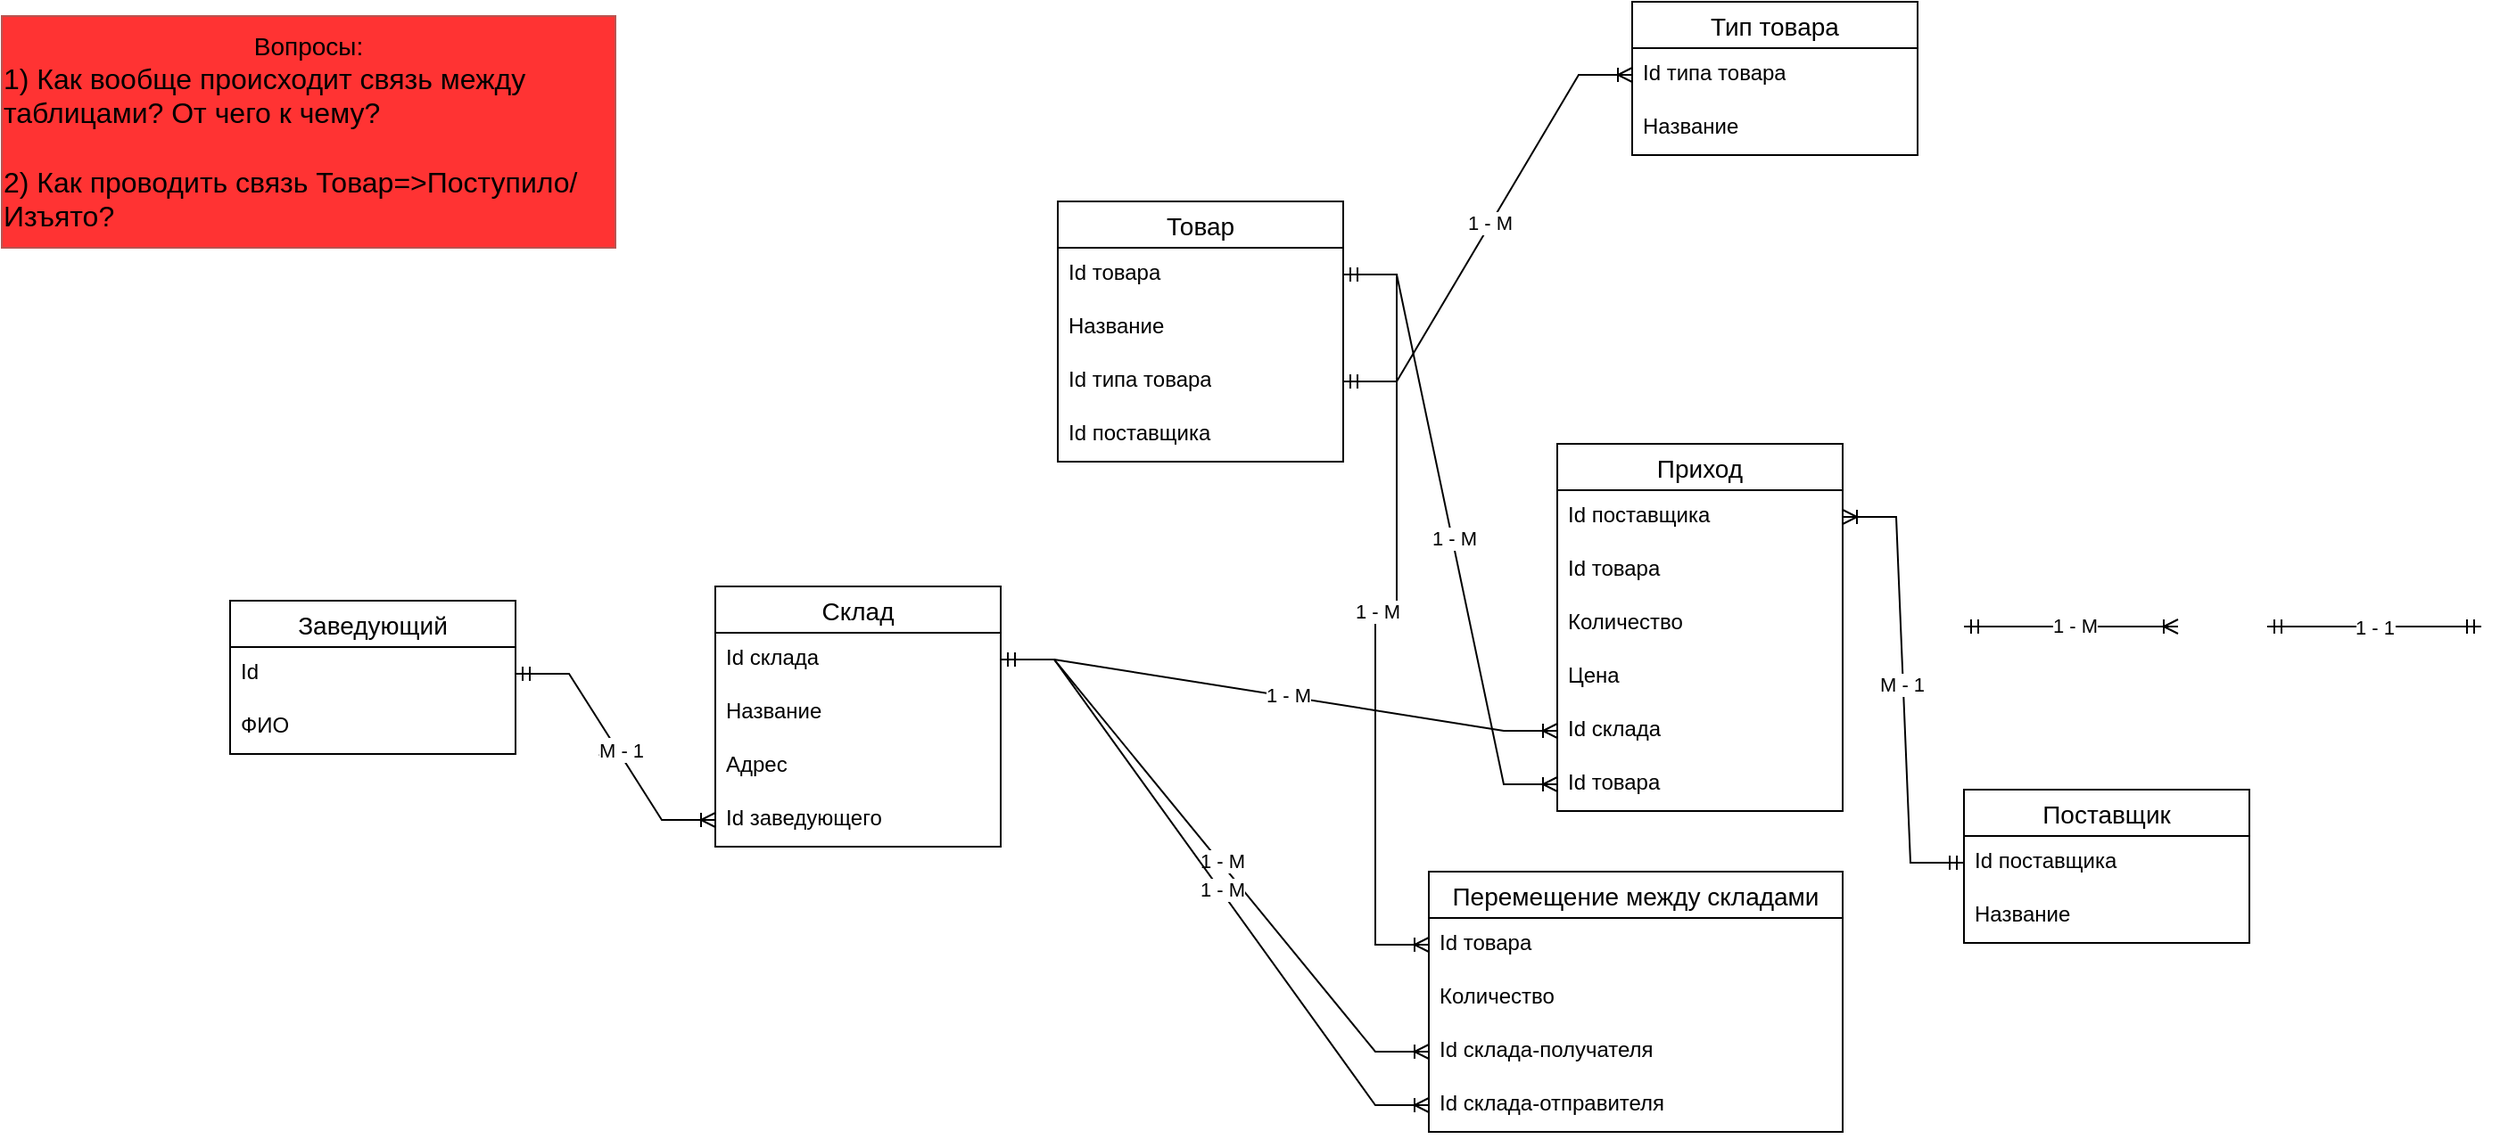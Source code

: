 <mxfile version="22.1.0" type="github">
  <diagram name="Страница — 1" id="AlQD9dn_6ychbjj3YRgS">
    <mxGraphModel dx="2034" dy="1270" grid="1" gridSize="8" guides="1" tooltips="1" connect="1" arrows="1" fold="1" page="0" pageScale="1" pageWidth="827" pageHeight="1169" math="0" shadow="0">
      <root>
        <mxCell id="0" />
        <mxCell id="1" parent="0" />
        <mxCell id="H5Gw2GcqrnRs7UVL64LK-2" value="&lt;div style=&quot;&quot;&gt;&lt;span style=&quot;background-color: initial;&quot;&gt;&lt;font style=&quot;font-size: 14px;&quot;&gt;Вопросы:&lt;/font&gt;&lt;/span&gt;&lt;/div&gt;&lt;div style=&quot;text-align: left;&quot;&gt;&lt;span style=&quot;background-color: initial;&quot;&gt;&lt;font size=&quot;3&quot;&gt;1) Как вообще происходит связь между таблицами? От чего к чему?&lt;/font&gt;&lt;/span&gt;&lt;/div&gt;&lt;div style=&quot;text-align: left;&quot;&gt;&lt;span style=&quot;background-color: initial;&quot;&gt;&lt;font size=&quot;3&quot;&gt;&lt;br&gt;&lt;/font&gt;&lt;/span&gt;&lt;/div&gt;&lt;div style=&quot;text-align: left;&quot;&gt;&lt;span style=&quot;background-color: initial;&quot;&gt;&lt;font size=&quot;3&quot;&gt;2) Как проводить связь Товар=&amp;gt;Поступило/Изъято?&lt;/font&gt;&lt;/span&gt;&lt;/div&gt;" style="shape=note;size=0;whiteSpace=wrap;html=1;align=center;fillColor=#FF3333;strokeColor=#b85450;" parent="1" vertex="1">
          <mxGeometry x="-864" y="-512" width="344" height="130" as="geometry" />
        </mxCell>
        <mxCell id="nbPrg2UbWxgXKM3_-ETi-1" value="Склад" style="swimlane;fontStyle=0;childLayout=stackLayout;horizontal=1;startSize=26;horizontalStack=0;resizeParent=1;resizeParentMax=0;resizeLast=0;collapsible=1;marginBottom=0;align=center;fontSize=14;" parent="1" vertex="1">
          <mxGeometry x="-464" y="-192" width="160" height="146" as="geometry" />
        </mxCell>
        <mxCell id="nbPrg2UbWxgXKM3_-ETi-3" value="Id склада" style="text;strokeColor=none;fillColor=none;spacingLeft=4;spacingRight=4;overflow=hidden;rotatable=0;points=[[0,0.5],[1,0.5]];portConstraint=eastwest;fontSize=12;whiteSpace=wrap;html=1;" parent="nbPrg2UbWxgXKM3_-ETi-1" vertex="1">
          <mxGeometry y="26" width="160" height="30" as="geometry" />
        </mxCell>
        <mxCell id="4pJKeoOyWDfOfZxOA-GY-5" value="Название" style="text;strokeColor=none;fillColor=none;spacingLeft=4;spacingRight=4;overflow=hidden;rotatable=0;points=[[0,0.5],[1,0.5]];portConstraint=eastwest;fontSize=12;whiteSpace=wrap;html=1;" vertex="1" parent="nbPrg2UbWxgXKM3_-ETi-1">
          <mxGeometry y="56" width="160" height="30" as="geometry" />
        </mxCell>
        <mxCell id="4pJKeoOyWDfOfZxOA-GY-4" value="Адрес" style="text;strokeColor=none;fillColor=none;spacingLeft=4;spacingRight=4;overflow=hidden;rotatable=0;points=[[0,0.5],[1,0.5]];portConstraint=eastwest;fontSize=12;whiteSpace=wrap;html=1;" vertex="1" parent="nbPrg2UbWxgXKM3_-ETi-1">
          <mxGeometry y="86" width="160" height="30" as="geometry" />
        </mxCell>
        <mxCell id="nbPrg2UbWxgXKM3_-ETi-4" value="Id заведующего" style="text;strokeColor=none;fillColor=none;spacingLeft=4;spacingRight=4;overflow=hidden;rotatable=0;points=[[0,0.5],[1,0.5]];portConstraint=eastwest;fontSize=12;whiteSpace=wrap;html=1;" parent="nbPrg2UbWxgXKM3_-ETi-1" vertex="1">
          <mxGeometry y="116" width="160" height="30" as="geometry" />
        </mxCell>
        <mxCell id="31yS1S1_jtwmiiV0gVuv-1" value="Тип товара" style="swimlane;fontStyle=0;childLayout=stackLayout;horizontal=1;startSize=26;horizontalStack=0;resizeParent=1;resizeParentMax=0;resizeLast=0;collapsible=1;marginBottom=0;align=center;fontSize=14;" parent="1" vertex="1">
          <mxGeometry x="50" y="-520" width="160" height="86" as="geometry" />
        </mxCell>
        <mxCell id="31yS1S1_jtwmiiV0gVuv-2" value="Id типа товара" style="text;strokeColor=none;fillColor=none;spacingLeft=4;spacingRight=4;overflow=hidden;rotatable=0;points=[[0,0.5],[1,0.5]];portConstraint=eastwest;fontSize=12;whiteSpace=wrap;html=1;" parent="31yS1S1_jtwmiiV0gVuv-1" vertex="1">
          <mxGeometry y="26" width="160" height="30" as="geometry" />
        </mxCell>
        <mxCell id="31yS1S1_jtwmiiV0gVuv-3" value="Название" style="text;strokeColor=none;fillColor=none;spacingLeft=4;spacingRight=4;overflow=hidden;rotatable=0;points=[[0,0.5],[1,0.5]];portConstraint=eastwest;fontSize=12;whiteSpace=wrap;html=1;" parent="31yS1S1_jtwmiiV0gVuv-1" vertex="1">
          <mxGeometry y="56" width="160" height="30" as="geometry" />
        </mxCell>
        <mxCell id="31yS1S1_jtwmiiV0gVuv-5" value="Товар" style="swimlane;fontStyle=0;childLayout=stackLayout;horizontal=1;startSize=26;horizontalStack=0;resizeParent=1;resizeParentMax=0;resizeLast=0;collapsible=1;marginBottom=0;align=center;fontSize=14;" parent="1" vertex="1">
          <mxGeometry x="-272" y="-408" width="160" height="146" as="geometry" />
        </mxCell>
        <mxCell id="31yS1S1_jtwmiiV0gVuv-26" value="Id товара" style="text;strokeColor=none;fillColor=none;spacingLeft=4;spacingRight=4;overflow=hidden;rotatable=0;points=[[0,0.5],[1,0.5]];portConstraint=eastwest;fontSize=12;whiteSpace=wrap;html=1;" parent="31yS1S1_jtwmiiV0gVuv-5" vertex="1">
          <mxGeometry y="26" width="160" height="30" as="geometry" />
        </mxCell>
        <mxCell id="31yS1S1_jtwmiiV0gVuv-6" value="Название" style="text;strokeColor=none;fillColor=none;spacingLeft=4;spacingRight=4;overflow=hidden;rotatable=0;points=[[0,0.5],[1,0.5]];portConstraint=eastwest;fontSize=12;whiteSpace=wrap;html=1;" parent="31yS1S1_jtwmiiV0gVuv-5" vertex="1">
          <mxGeometry y="56" width="160" height="30" as="geometry" />
        </mxCell>
        <mxCell id="31yS1S1_jtwmiiV0gVuv-7" value="Id типа товара" style="text;strokeColor=none;fillColor=none;spacingLeft=4;spacingRight=4;overflow=hidden;rotatable=0;points=[[0,0.5],[1,0.5]];portConstraint=eastwest;fontSize=12;whiteSpace=wrap;html=1;" parent="31yS1S1_jtwmiiV0gVuv-5" vertex="1">
          <mxGeometry y="86" width="160" height="30" as="geometry" />
        </mxCell>
        <mxCell id="31yS1S1_jtwmiiV0gVuv-8" value="Id поставщика" style="text;strokeColor=none;fillColor=none;spacingLeft=4;spacingRight=4;overflow=hidden;rotatable=0;points=[[0,0.5],[1,0.5]];portConstraint=eastwest;fontSize=12;whiteSpace=wrap;html=1;" parent="31yS1S1_jtwmiiV0gVuv-5" vertex="1">
          <mxGeometry y="116" width="160" height="30" as="geometry" />
        </mxCell>
        <mxCell id="31yS1S1_jtwmiiV0gVuv-9" value="Заведующий" style="swimlane;fontStyle=0;childLayout=stackLayout;horizontal=1;startSize=26;horizontalStack=0;resizeParent=1;resizeParentMax=0;resizeLast=0;collapsible=1;marginBottom=0;align=center;fontSize=14;" parent="1" vertex="1">
          <mxGeometry x="-736" y="-184" width="160" height="86" as="geometry" />
        </mxCell>
        <mxCell id="31yS1S1_jtwmiiV0gVuv-10" value="Id" style="text;strokeColor=none;fillColor=none;spacingLeft=4;spacingRight=4;overflow=hidden;rotatable=0;points=[[0,0.5],[1,0.5]];portConstraint=eastwest;fontSize=12;whiteSpace=wrap;html=1;" parent="31yS1S1_jtwmiiV0gVuv-9" vertex="1">
          <mxGeometry y="26" width="160" height="30" as="geometry" />
        </mxCell>
        <mxCell id="31yS1S1_jtwmiiV0gVuv-11" value="ФИО" style="text;strokeColor=none;fillColor=none;spacingLeft=4;spacingRight=4;overflow=hidden;rotatable=0;points=[[0,0.5],[1,0.5]];portConstraint=eastwest;fontSize=12;whiteSpace=wrap;html=1;" parent="31yS1S1_jtwmiiV0gVuv-9" vertex="1">
          <mxGeometry y="56" width="160" height="30" as="geometry" />
        </mxCell>
        <mxCell id="31yS1S1_jtwmiiV0gVuv-13" value="Приход" style="swimlane;fontStyle=0;childLayout=stackLayout;horizontal=1;startSize=26;horizontalStack=0;resizeParent=1;resizeParentMax=0;resizeLast=0;collapsible=1;marginBottom=0;align=center;fontSize=14;" parent="1" vertex="1">
          <mxGeometry x="8" y="-272" width="160" height="206" as="geometry" />
        </mxCell>
        <mxCell id="31yS1S1_jtwmiiV0gVuv-14" value="Id поставщика" style="text;strokeColor=none;fillColor=none;spacingLeft=4;spacingRight=4;overflow=hidden;rotatable=0;points=[[0,0.5],[1,0.5]];portConstraint=eastwest;fontSize=12;whiteSpace=wrap;html=1;" parent="31yS1S1_jtwmiiV0gVuv-13" vertex="1">
          <mxGeometry y="26" width="160" height="30" as="geometry" />
        </mxCell>
        <mxCell id="31yS1S1_jtwmiiV0gVuv-15" value="Id товара" style="text;strokeColor=none;fillColor=none;spacingLeft=4;spacingRight=4;overflow=hidden;rotatable=0;points=[[0,0.5],[1,0.5]];portConstraint=eastwest;fontSize=12;whiteSpace=wrap;html=1;" parent="31yS1S1_jtwmiiV0gVuv-13" vertex="1">
          <mxGeometry y="56" width="160" height="30" as="geometry" />
        </mxCell>
        <mxCell id="4pJKeoOyWDfOfZxOA-GY-13" value="Количество" style="text;strokeColor=none;fillColor=none;spacingLeft=4;spacingRight=4;overflow=hidden;rotatable=0;points=[[0,0.5],[1,0.5]];portConstraint=eastwest;fontSize=12;whiteSpace=wrap;html=1;" vertex="1" parent="31yS1S1_jtwmiiV0gVuv-13">
          <mxGeometry y="86" width="160" height="30" as="geometry" />
        </mxCell>
        <mxCell id="4pJKeoOyWDfOfZxOA-GY-14" value="Цена" style="text;strokeColor=none;fillColor=none;spacingLeft=4;spacingRight=4;overflow=hidden;rotatable=0;points=[[0,0.5],[1,0.5]];portConstraint=eastwest;fontSize=12;whiteSpace=wrap;html=1;" vertex="1" parent="31yS1S1_jtwmiiV0gVuv-13">
          <mxGeometry y="116" width="160" height="30" as="geometry" />
        </mxCell>
        <mxCell id="31yS1S1_jtwmiiV0gVuv-16" value="Id склада" style="text;strokeColor=none;fillColor=none;spacingLeft=4;spacingRight=4;overflow=hidden;rotatable=0;points=[[0,0.5],[1,0.5]];portConstraint=eastwest;fontSize=12;whiteSpace=wrap;html=1;" parent="31yS1S1_jtwmiiV0gVuv-13" vertex="1">
          <mxGeometry y="146" width="160" height="30" as="geometry" />
        </mxCell>
        <mxCell id="4pJKeoOyWDfOfZxOA-GY-7" value="Id товара" style="text;strokeColor=none;fillColor=none;spacingLeft=4;spacingRight=4;overflow=hidden;rotatable=0;points=[[0,0.5],[1,0.5]];portConstraint=eastwest;fontSize=12;whiteSpace=wrap;html=1;" vertex="1" parent="31yS1S1_jtwmiiV0gVuv-13">
          <mxGeometry y="176" width="160" height="30" as="geometry" />
        </mxCell>
        <mxCell id="31yS1S1_jtwmiiV0gVuv-17" value="Перемещение между складами" style="swimlane;fontStyle=0;childLayout=stackLayout;horizontal=1;startSize=26;horizontalStack=0;resizeParent=1;resizeParentMax=0;resizeLast=0;collapsible=1;marginBottom=0;align=center;fontSize=14;" parent="1" vertex="1">
          <mxGeometry x="-64" y="-32" width="232" height="146" as="geometry" />
        </mxCell>
        <mxCell id="31yS1S1_jtwmiiV0gVuv-18" value="Id товара" style="text;strokeColor=none;fillColor=none;spacingLeft=4;spacingRight=4;overflow=hidden;rotatable=0;points=[[0,0.5],[1,0.5]];portConstraint=eastwest;fontSize=12;whiteSpace=wrap;html=1;" parent="31yS1S1_jtwmiiV0gVuv-17" vertex="1">
          <mxGeometry y="26" width="232" height="30" as="geometry" />
        </mxCell>
        <mxCell id="4pJKeoOyWDfOfZxOA-GY-17" value="Количество" style="text;strokeColor=none;fillColor=none;spacingLeft=4;spacingRight=4;overflow=hidden;rotatable=0;points=[[0,0.5],[1,0.5]];portConstraint=eastwest;fontSize=12;whiteSpace=wrap;html=1;" vertex="1" parent="31yS1S1_jtwmiiV0gVuv-17">
          <mxGeometry y="56" width="232" height="30" as="geometry" />
        </mxCell>
        <mxCell id="31yS1S1_jtwmiiV0gVuv-20" value="Id склада-получателя" style="text;strokeColor=none;fillColor=none;spacingLeft=4;spacingRight=4;overflow=hidden;rotatable=0;points=[[0,0.5],[1,0.5]];portConstraint=eastwest;fontSize=12;whiteSpace=wrap;html=1;" parent="31yS1S1_jtwmiiV0gVuv-17" vertex="1">
          <mxGeometry y="86" width="232" height="30" as="geometry" />
        </mxCell>
        <mxCell id="4pJKeoOyWDfOfZxOA-GY-12" value="Id склада-отправителя" style="text;strokeColor=none;fillColor=none;spacingLeft=4;spacingRight=4;overflow=hidden;rotatable=0;points=[[0,0.5],[1,0.5]];portConstraint=eastwest;fontSize=12;whiteSpace=wrap;html=1;" vertex="1" parent="31yS1S1_jtwmiiV0gVuv-17">
          <mxGeometry y="116" width="232" height="30" as="geometry" />
        </mxCell>
        <mxCell id="H5Gw2GcqrnRs7UVL64LK-10" value="" style="edgeStyle=entityRelationEdgeStyle;fontSize=12;html=1;endArrow=ERmandOne;startArrow=ERmandOne;rounded=0;" parent="1" edge="1">
          <mxGeometry width="100" height="100" relative="1" as="geometry">
            <mxPoint x="406" y="-169.5" as="sourcePoint" />
            <mxPoint x="526" y="-169.5" as="targetPoint" />
          </mxGeometry>
        </mxCell>
        <mxCell id="H5Gw2GcqrnRs7UVL64LK-11" value="1 - 1" style="edgeLabel;html=1;align=center;verticalAlign=middle;resizable=0;points=[];" parent="H5Gw2GcqrnRs7UVL64LK-10" vertex="1" connectable="0">
          <mxGeometry x="-0.022" y="3" relative="1" as="geometry">
            <mxPoint x="1" y="3" as="offset" />
          </mxGeometry>
        </mxCell>
        <mxCell id="H5Gw2GcqrnRs7UVL64LK-14" value="" style="edgeStyle=entityRelationEdgeStyle;fontSize=12;html=1;endArrow=ERoneToMany;startArrow=ERmandOne;rounded=0;" parent="1" edge="1">
          <mxGeometry width="100" height="100" relative="1" as="geometry">
            <mxPoint x="236" y="-169.5" as="sourcePoint" />
            <mxPoint x="356" y="-169.5" as="targetPoint" />
          </mxGeometry>
        </mxCell>
        <mxCell id="H5Gw2GcqrnRs7UVL64LK-15" value="1 - М" style="edgeLabel;html=1;align=center;verticalAlign=middle;resizable=0;points=[];" parent="H5Gw2GcqrnRs7UVL64LK-14" vertex="1" connectable="0">
          <mxGeometry x="0.028" y="1" relative="1" as="geometry">
            <mxPoint as="offset" />
          </mxGeometry>
        </mxCell>
        <mxCell id="H5Gw2GcqrnRs7UVL64LK-18" value="" style="edgeStyle=entityRelationEdgeStyle;fontSize=12;html=1;endArrow=ERoneToMany;startArrow=ERmandOne;rounded=0;entryX=0;entryY=0.5;entryDx=0;entryDy=0;exitX=1;exitY=0.5;exitDx=0;exitDy=0;" parent="1" source="31yS1S1_jtwmiiV0gVuv-10" target="nbPrg2UbWxgXKM3_-ETi-4" edge="1">
          <mxGeometry width="100" height="100" relative="1" as="geometry">
            <mxPoint x="-740" y="14" as="sourcePoint" />
            <mxPoint x="-260" y="-10" as="targetPoint" />
          </mxGeometry>
        </mxCell>
        <mxCell id="H5Gw2GcqrnRs7UVL64LK-19" value="1 - М" style="edgeLabel;html=1;align=center;verticalAlign=middle;resizable=0;points=[];" parent="H5Gw2GcqrnRs7UVL64LK-18" vertex="1" connectable="0">
          <mxGeometry x="0.028" y="1" relative="1" as="geometry">
            <mxPoint as="offset" />
          </mxGeometry>
        </mxCell>
        <mxCell id="H5Gw2GcqrnRs7UVL64LK-20" value="М - 1" style="edgeLabel;html=1;align=center;verticalAlign=middle;resizable=0;points=[];" parent="H5Gw2GcqrnRs7UVL64LK-18" vertex="1" connectable="0">
          <mxGeometry x="0.037" y="1" relative="1" as="geometry">
            <mxPoint as="offset" />
          </mxGeometry>
        </mxCell>
        <mxCell id="H5Gw2GcqrnRs7UVL64LK-22" value="" style="edgeStyle=entityRelationEdgeStyle;fontSize=12;html=1;endArrow=ERoneToMany;startArrow=ERmandOne;rounded=0;entryX=0;entryY=0.5;entryDx=0;entryDy=0;exitX=1;exitY=0.5;exitDx=0;exitDy=0;" parent="1" source="31yS1S1_jtwmiiV0gVuv-7" target="31yS1S1_jtwmiiV0gVuv-2" edge="1">
          <mxGeometry width="100" height="100" relative="1" as="geometry">
            <mxPoint x="-160" y="-550" as="sourcePoint" />
            <mxPoint x="-40" y="-550" as="targetPoint" />
          </mxGeometry>
        </mxCell>
        <mxCell id="H5Gw2GcqrnRs7UVL64LK-23" value="1 - М" style="edgeLabel;html=1;align=center;verticalAlign=middle;resizable=0;points=[];" parent="H5Gw2GcqrnRs7UVL64LK-22" vertex="1" connectable="0">
          <mxGeometry x="0.028" y="1" relative="1" as="geometry">
            <mxPoint as="offset" />
          </mxGeometry>
        </mxCell>
        <mxCell id="H5Gw2GcqrnRs7UVL64LK-27" value="" style="edgeStyle=entityRelationEdgeStyle;fontSize=12;html=1;endArrow=ERoneToMany;startArrow=ERmandOne;rounded=0;entryX=0;entryY=0.5;entryDx=0;entryDy=0;exitX=1;exitY=0.5;exitDx=0;exitDy=0;" parent="1" source="nbPrg2UbWxgXKM3_-ETi-3" target="31yS1S1_jtwmiiV0gVuv-16" edge="1">
          <mxGeometry width="100" height="100" relative="1" as="geometry">
            <mxPoint x="-490" y="-440" as="sourcePoint" />
            <mxPoint x="-248" y="-309" as="targetPoint" />
          </mxGeometry>
        </mxCell>
        <mxCell id="H5Gw2GcqrnRs7UVL64LK-28" value="1 - М" style="edgeLabel;html=1;align=center;verticalAlign=middle;resizable=0;points=[];" parent="H5Gw2GcqrnRs7UVL64LK-27" vertex="1" connectable="0">
          <mxGeometry x="0.028" y="1" relative="1" as="geometry">
            <mxPoint as="offset" />
          </mxGeometry>
        </mxCell>
        <mxCell id="H5Gw2GcqrnRs7UVL64LK-30" value="Поставщик" style="swimlane;fontStyle=0;childLayout=stackLayout;horizontal=1;startSize=26;horizontalStack=0;resizeParent=1;resizeParentMax=0;resizeLast=0;collapsible=1;marginBottom=0;align=center;fontSize=14;" parent="1" vertex="1">
          <mxGeometry x="236" y="-78" width="160" height="86" as="geometry">
            <mxRectangle x="-380" y="-70" width="110" height="30" as="alternateBounds" />
          </mxGeometry>
        </mxCell>
        <mxCell id="H5Gw2GcqrnRs7UVL64LK-31" value="Id поставщика" style="text;strokeColor=none;fillColor=none;spacingLeft=4;spacingRight=4;overflow=hidden;rotatable=0;points=[[0,0.5],[1,0.5]];portConstraint=eastwest;fontSize=12;whiteSpace=wrap;html=1;" parent="H5Gw2GcqrnRs7UVL64LK-30" vertex="1">
          <mxGeometry y="26" width="160" height="30" as="geometry" />
        </mxCell>
        <mxCell id="H5Gw2GcqrnRs7UVL64LK-32" value="Название" style="text;strokeColor=none;fillColor=none;spacingLeft=4;spacingRight=4;overflow=hidden;rotatable=0;points=[[0,0.5],[1,0.5]];portConstraint=eastwest;fontSize=12;whiteSpace=wrap;html=1;" parent="H5Gw2GcqrnRs7UVL64LK-30" vertex="1">
          <mxGeometry y="56" width="160" height="30" as="geometry" />
        </mxCell>
        <mxCell id="H5Gw2GcqrnRs7UVL64LK-34" value="" style="edgeStyle=entityRelationEdgeStyle;fontSize=12;html=1;endArrow=ERoneToMany;startArrow=ERmandOne;rounded=0;entryX=1;entryY=0.5;entryDx=0;entryDy=0;exitX=0;exitY=0.5;exitDx=0;exitDy=0;" parent="1" source="H5Gw2GcqrnRs7UVL64LK-31" target="31yS1S1_jtwmiiV0gVuv-14" edge="1">
          <mxGeometry width="100" height="100" relative="1" as="geometry">
            <mxPoint x="106" y="112" as="sourcePoint" />
            <mxPoint x="226" y="112" as="targetPoint" />
          </mxGeometry>
        </mxCell>
        <mxCell id="H5Gw2GcqrnRs7UVL64LK-35" value="М - 1" style="edgeLabel;html=1;align=center;verticalAlign=middle;resizable=0;points=[];" parent="H5Gw2GcqrnRs7UVL64LK-34" vertex="1" connectable="0">
          <mxGeometry x="0.028" y="1" relative="1" as="geometry">
            <mxPoint as="offset" />
          </mxGeometry>
        </mxCell>
        <mxCell id="4pJKeoOyWDfOfZxOA-GY-8" value="" style="edgeStyle=entityRelationEdgeStyle;fontSize=12;html=1;endArrow=ERoneToMany;startArrow=ERmandOne;rounded=0;entryX=0;entryY=0.5;entryDx=0;entryDy=0;exitX=1;exitY=0.5;exitDx=0;exitDy=0;" edge="1" parent="1" source="31yS1S1_jtwmiiV0gVuv-26" target="4pJKeoOyWDfOfZxOA-GY-7">
          <mxGeometry width="100" height="100" relative="1" as="geometry">
            <mxPoint x="-8" y="-344" as="sourcePoint" />
            <mxPoint x="112" y="-344" as="targetPoint" />
          </mxGeometry>
        </mxCell>
        <mxCell id="4pJKeoOyWDfOfZxOA-GY-9" value="1 - М" style="edgeLabel;html=1;align=center;verticalAlign=middle;resizable=0;points=[];" vertex="1" connectable="0" parent="4pJKeoOyWDfOfZxOA-GY-8">
          <mxGeometry x="0.028" y="1" relative="1" as="geometry">
            <mxPoint as="offset" />
          </mxGeometry>
        </mxCell>
        <mxCell id="4pJKeoOyWDfOfZxOA-GY-10" value="" style="edgeStyle=entityRelationEdgeStyle;fontSize=12;html=1;endArrow=ERoneToMany;startArrow=ERmandOne;rounded=0;entryX=0;entryY=0.5;entryDx=0;entryDy=0;exitX=1;exitY=0.5;exitDx=0;exitDy=0;" edge="1" parent="1" source="31yS1S1_jtwmiiV0gVuv-26" target="31yS1S1_jtwmiiV0gVuv-18">
          <mxGeometry width="100" height="100" relative="1" as="geometry">
            <mxPoint x="-272" y="-232" as="sourcePoint" />
            <mxPoint x="-168" y="52" as="targetPoint" />
          </mxGeometry>
        </mxCell>
        <mxCell id="4pJKeoOyWDfOfZxOA-GY-11" value="1 - М" style="edgeLabel;html=1;align=center;verticalAlign=middle;resizable=0;points=[];" vertex="1" connectable="0" parent="4pJKeoOyWDfOfZxOA-GY-10">
          <mxGeometry x="0.028" y="1" relative="1" as="geometry">
            <mxPoint as="offset" />
          </mxGeometry>
        </mxCell>
        <mxCell id="4pJKeoOyWDfOfZxOA-GY-18" value="" style="edgeStyle=entityRelationEdgeStyle;fontSize=12;html=1;endArrow=ERoneToMany;startArrow=ERmandOne;rounded=0;entryX=0;entryY=0.5;entryDx=0;entryDy=0;exitX=1;exitY=0.5;exitDx=0;exitDy=0;" edge="1" parent="1" source="nbPrg2UbWxgXKM3_-ETi-3" target="31yS1S1_jtwmiiV0gVuv-20">
          <mxGeometry width="100" height="100" relative="1" as="geometry">
            <mxPoint x="-272" y="40" as="sourcePoint" />
            <mxPoint x="-152" y="40" as="targetPoint" />
          </mxGeometry>
        </mxCell>
        <mxCell id="4pJKeoOyWDfOfZxOA-GY-19" value="1 - М" style="edgeLabel;html=1;align=center;verticalAlign=middle;resizable=0;points=[];" vertex="1" connectable="0" parent="4pJKeoOyWDfOfZxOA-GY-18">
          <mxGeometry x="0.028" y="1" relative="1" as="geometry">
            <mxPoint as="offset" />
          </mxGeometry>
        </mxCell>
        <mxCell id="4pJKeoOyWDfOfZxOA-GY-20" value="" style="edgeStyle=entityRelationEdgeStyle;fontSize=12;html=1;endArrow=ERoneToMany;startArrow=ERmandOne;rounded=0;entryX=0;entryY=0.5;entryDx=0;entryDy=0;exitX=1;exitY=0.5;exitDx=0;exitDy=0;" edge="1" parent="1" source="nbPrg2UbWxgXKM3_-ETi-3" target="4pJKeoOyWDfOfZxOA-GY-12">
          <mxGeometry width="100" height="100" relative="1" as="geometry">
            <mxPoint x="-408" y="40" as="sourcePoint" />
            <mxPoint x="-288" y="40" as="targetPoint" />
          </mxGeometry>
        </mxCell>
        <mxCell id="4pJKeoOyWDfOfZxOA-GY-21" value="1 - М" style="edgeLabel;html=1;align=center;verticalAlign=middle;resizable=0;points=[];" vertex="1" connectable="0" parent="4pJKeoOyWDfOfZxOA-GY-20">
          <mxGeometry x="0.028" y="1" relative="1" as="geometry">
            <mxPoint as="offset" />
          </mxGeometry>
        </mxCell>
      </root>
    </mxGraphModel>
  </diagram>
</mxfile>
